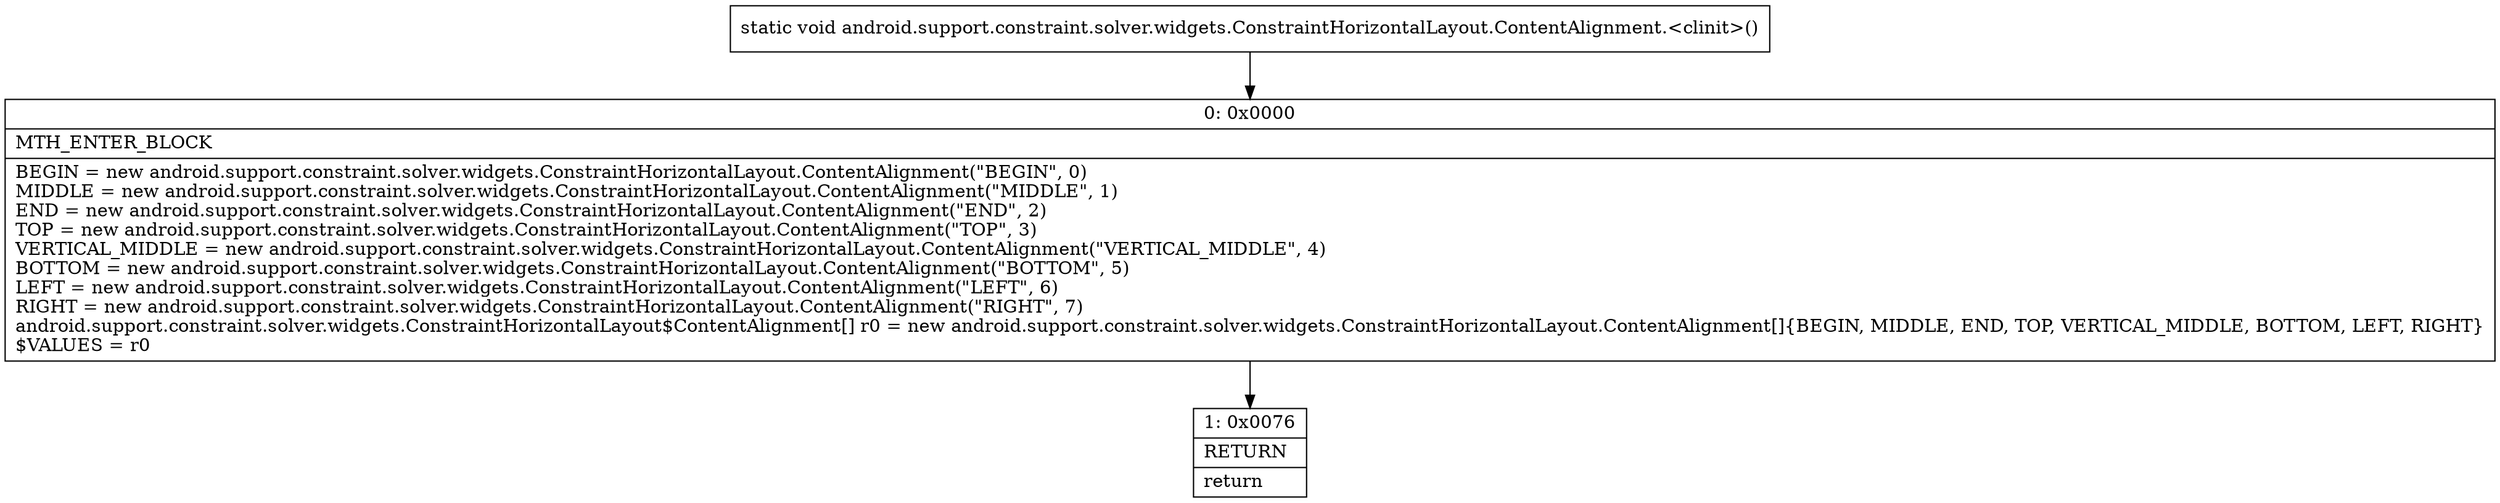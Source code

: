 digraph "CFG forandroid.support.constraint.solver.widgets.ConstraintHorizontalLayout.ContentAlignment.\<clinit\>()V" {
Node_0 [shape=record,label="{0\:\ 0x0000|MTH_ENTER_BLOCK\l|BEGIN = new android.support.constraint.solver.widgets.ConstraintHorizontalLayout.ContentAlignment(\"BEGIN\", 0)\lMIDDLE = new android.support.constraint.solver.widgets.ConstraintHorizontalLayout.ContentAlignment(\"MIDDLE\", 1)\lEND = new android.support.constraint.solver.widgets.ConstraintHorizontalLayout.ContentAlignment(\"END\", 2)\lTOP = new android.support.constraint.solver.widgets.ConstraintHorizontalLayout.ContentAlignment(\"TOP\", 3)\lVERTICAL_MIDDLE = new android.support.constraint.solver.widgets.ConstraintHorizontalLayout.ContentAlignment(\"VERTICAL_MIDDLE\", 4)\lBOTTOM = new android.support.constraint.solver.widgets.ConstraintHorizontalLayout.ContentAlignment(\"BOTTOM\", 5)\lLEFT = new android.support.constraint.solver.widgets.ConstraintHorizontalLayout.ContentAlignment(\"LEFT\", 6)\lRIGHT = new android.support.constraint.solver.widgets.ConstraintHorizontalLayout.ContentAlignment(\"RIGHT\", 7)\landroid.support.constraint.solver.widgets.ConstraintHorizontalLayout$ContentAlignment[] r0 = new android.support.constraint.solver.widgets.ConstraintHorizontalLayout.ContentAlignment[]\{BEGIN, MIDDLE, END, TOP, VERTICAL_MIDDLE, BOTTOM, LEFT, RIGHT\}\l$VALUES = r0\l}"];
Node_1 [shape=record,label="{1\:\ 0x0076|RETURN\l|return\l}"];
MethodNode[shape=record,label="{static void android.support.constraint.solver.widgets.ConstraintHorizontalLayout.ContentAlignment.\<clinit\>() }"];
MethodNode -> Node_0;
Node_0 -> Node_1;
}

